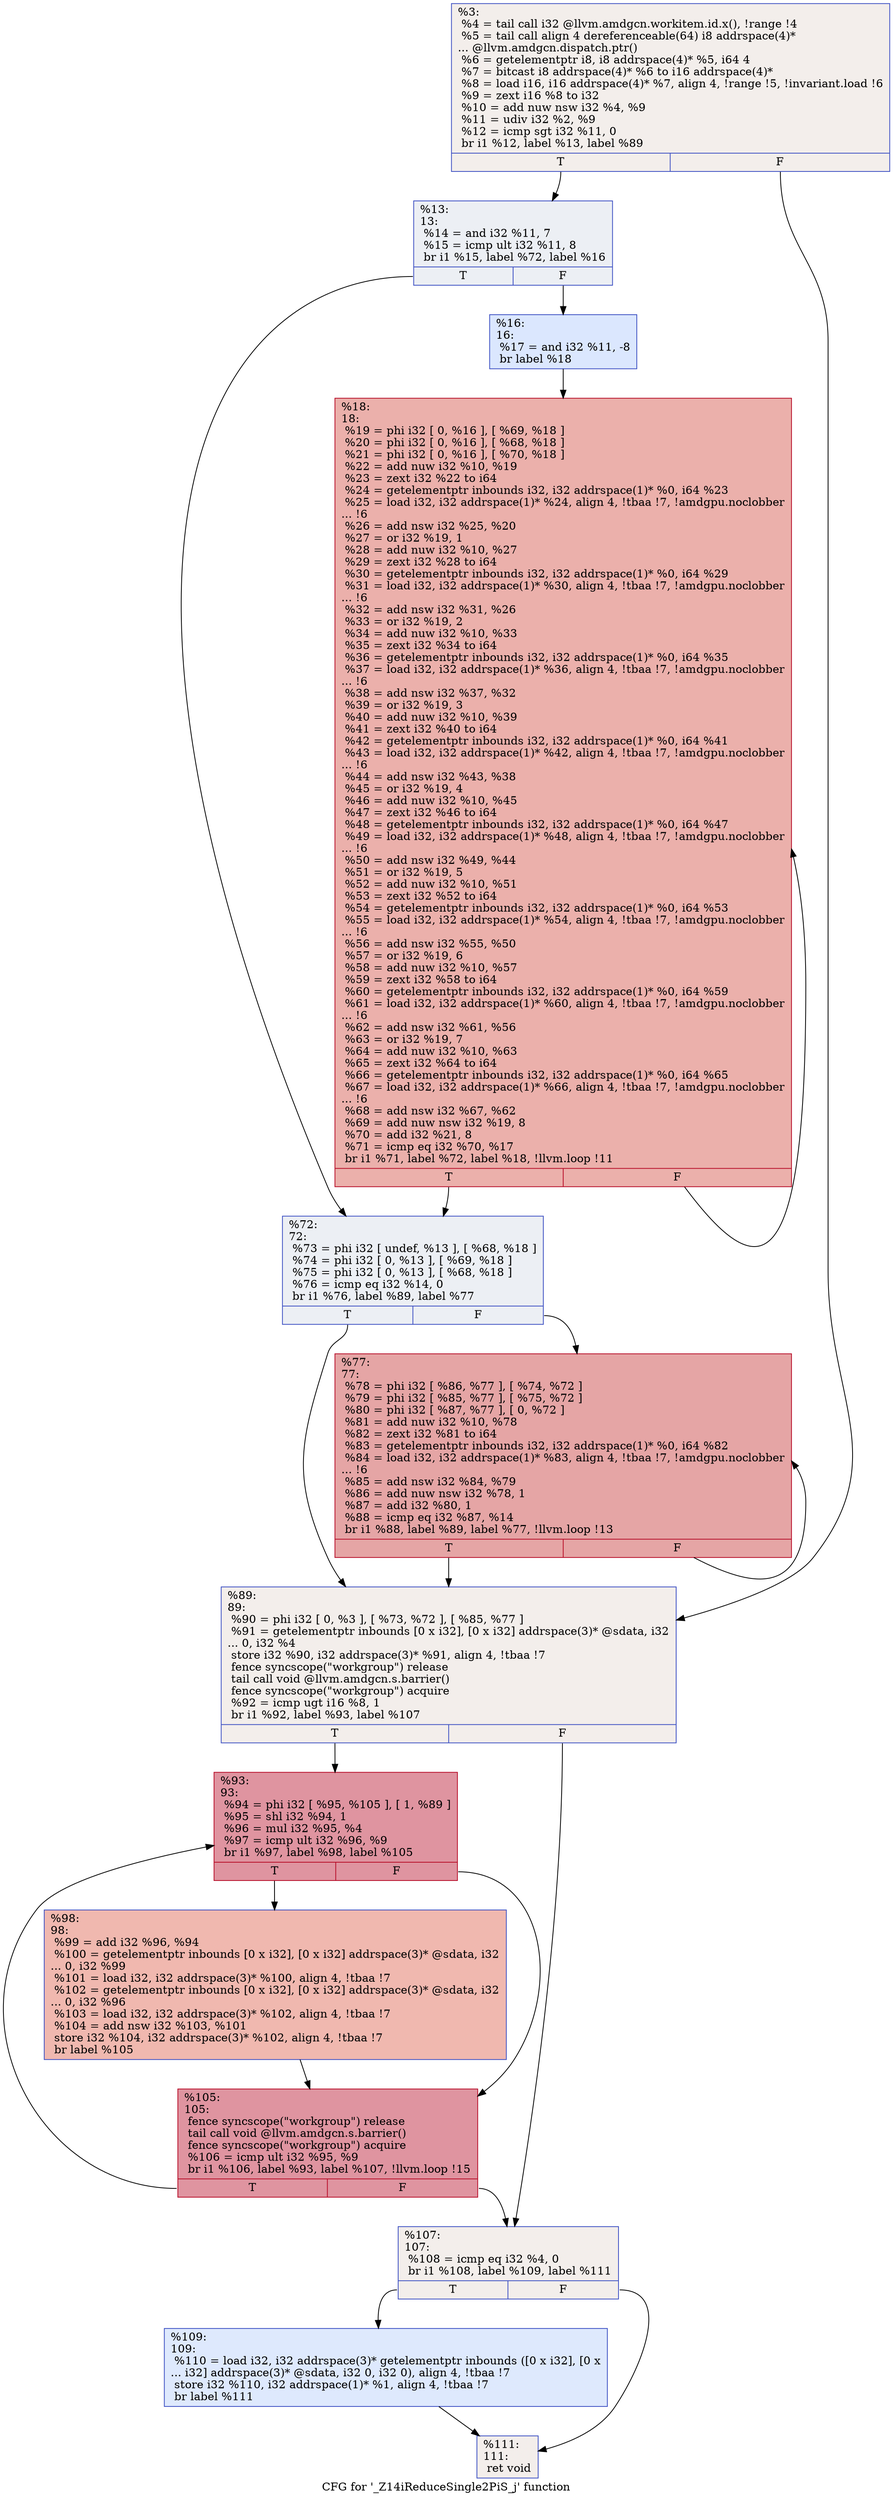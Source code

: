 digraph "CFG for '_Z14iReduceSingle2PiS_j' function" {
	label="CFG for '_Z14iReduceSingle2PiS_j' function";

	Node0x44fca80 [shape=record,color="#3d50c3ff", style=filled, fillcolor="#e5d8d170",label="{%3:\l  %4 = tail call i32 @llvm.amdgcn.workitem.id.x(), !range !4\l  %5 = tail call align 4 dereferenceable(64) i8 addrspace(4)*\l... @llvm.amdgcn.dispatch.ptr()\l  %6 = getelementptr i8, i8 addrspace(4)* %5, i64 4\l  %7 = bitcast i8 addrspace(4)* %6 to i16 addrspace(4)*\l  %8 = load i16, i16 addrspace(4)* %7, align 4, !range !5, !invariant.load !6\l  %9 = zext i16 %8 to i32\l  %10 = add nuw nsw i32 %4, %9\l  %11 = udiv i32 %2, %9\l  %12 = icmp sgt i32 %11, 0\l  br i1 %12, label %13, label %89\l|{<s0>T|<s1>F}}"];
	Node0x44fca80:s0 -> Node0x44fd810;
	Node0x44fca80:s1 -> Node0x44fe800;
	Node0x44fd810 [shape=record,color="#3d50c3ff", style=filled, fillcolor="#d4dbe670",label="{%13:\l13:                                               \l  %14 = and i32 %11, 7\l  %15 = icmp ult i32 %11, 8\l  br i1 %15, label %72, label %16\l|{<s0>T|<s1>F}}"];
	Node0x44fd810:s0 -> Node0x44feac0;
	Node0x44fd810:s1 -> Node0x44feb10;
	Node0x44feb10 [shape=record,color="#3d50c3ff", style=filled, fillcolor="#aec9fc70",label="{%16:\l16:                                               \l  %17 = and i32 %11, -8\l  br label %18\l}"];
	Node0x44feb10 -> Node0x44fe540;
	Node0x44fe540 [shape=record,color="#b70d28ff", style=filled, fillcolor="#d24b4070",label="{%18:\l18:                                               \l  %19 = phi i32 [ 0, %16 ], [ %69, %18 ]\l  %20 = phi i32 [ 0, %16 ], [ %68, %18 ]\l  %21 = phi i32 [ 0, %16 ], [ %70, %18 ]\l  %22 = add nuw i32 %10, %19\l  %23 = zext i32 %22 to i64\l  %24 = getelementptr inbounds i32, i32 addrspace(1)* %0, i64 %23\l  %25 = load i32, i32 addrspace(1)* %24, align 4, !tbaa !7, !amdgpu.noclobber\l... !6\l  %26 = add nsw i32 %25, %20\l  %27 = or i32 %19, 1\l  %28 = add nuw i32 %10, %27\l  %29 = zext i32 %28 to i64\l  %30 = getelementptr inbounds i32, i32 addrspace(1)* %0, i64 %29\l  %31 = load i32, i32 addrspace(1)* %30, align 4, !tbaa !7, !amdgpu.noclobber\l... !6\l  %32 = add nsw i32 %31, %26\l  %33 = or i32 %19, 2\l  %34 = add nuw i32 %10, %33\l  %35 = zext i32 %34 to i64\l  %36 = getelementptr inbounds i32, i32 addrspace(1)* %0, i64 %35\l  %37 = load i32, i32 addrspace(1)* %36, align 4, !tbaa !7, !amdgpu.noclobber\l... !6\l  %38 = add nsw i32 %37, %32\l  %39 = or i32 %19, 3\l  %40 = add nuw i32 %10, %39\l  %41 = zext i32 %40 to i64\l  %42 = getelementptr inbounds i32, i32 addrspace(1)* %0, i64 %41\l  %43 = load i32, i32 addrspace(1)* %42, align 4, !tbaa !7, !amdgpu.noclobber\l... !6\l  %44 = add nsw i32 %43, %38\l  %45 = or i32 %19, 4\l  %46 = add nuw i32 %10, %45\l  %47 = zext i32 %46 to i64\l  %48 = getelementptr inbounds i32, i32 addrspace(1)* %0, i64 %47\l  %49 = load i32, i32 addrspace(1)* %48, align 4, !tbaa !7, !amdgpu.noclobber\l... !6\l  %50 = add nsw i32 %49, %44\l  %51 = or i32 %19, 5\l  %52 = add nuw i32 %10, %51\l  %53 = zext i32 %52 to i64\l  %54 = getelementptr inbounds i32, i32 addrspace(1)* %0, i64 %53\l  %55 = load i32, i32 addrspace(1)* %54, align 4, !tbaa !7, !amdgpu.noclobber\l... !6\l  %56 = add nsw i32 %55, %50\l  %57 = or i32 %19, 6\l  %58 = add nuw i32 %10, %57\l  %59 = zext i32 %58 to i64\l  %60 = getelementptr inbounds i32, i32 addrspace(1)* %0, i64 %59\l  %61 = load i32, i32 addrspace(1)* %60, align 4, !tbaa !7, !amdgpu.noclobber\l... !6\l  %62 = add nsw i32 %61, %56\l  %63 = or i32 %19, 7\l  %64 = add nuw i32 %10, %63\l  %65 = zext i32 %64 to i64\l  %66 = getelementptr inbounds i32, i32 addrspace(1)* %0, i64 %65\l  %67 = load i32, i32 addrspace(1)* %66, align 4, !tbaa !7, !amdgpu.noclobber\l... !6\l  %68 = add nsw i32 %67, %62\l  %69 = add nuw nsw i32 %19, 8\l  %70 = add i32 %21, 8\l  %71 = icmp eq i32 %70, %17\l  br i1 %71, label %72, label %18, !llvm.loop !11\l|{<s0>T|<s1>F}}"];
	Node0x44fe540:s0 -> Node0x44feac0;
	Node0x44fe540:s1 -> Node0x44fe540;
	Node0x44feac0 [shape=record,color="#3d50c3ff", style=filled, fillcolor="#d4dbe670",label="{%72:\l72:                                               \l  %73 = phi i32 [ undef, %13 ], [ %68, %18 ]\l  %74 = phi i32 [ 0, %13 ], [ %69, %18 ]\l  %75 = phi i32 [ 0, %13 ], [ %68, %18 ]\l  %76 = icmp eq i32 %14, 0\l  br i1 %76, label %89, label %77\l|{<s0>T|<s1>F}}"];
	Node0x44feac0:s0 -> Node0x44fe800;
	Node0x44feac0:s1 -> Node0x4502810;
	Node0x4502810 [shape=record,color="#b70d28ff", style=filled, fillcolor="#c5333470",label="{%77:\l77:                                               \l  %78 = phi i32 [ %86, %77 ], [ %74, %72 ]\l  %79 = phi i32 [ %85, %77 ], [ %75, %72 ]\l  %80 = phi i32 [ %87, %77 ], [ 0, %72 ]\l  %81 = add nuw i32 %10, %78\l  %82 = zext i32 %81 to i64\l  %83 = getelementptr inbounds i32, i32 addrspace(1)* %0, i64 %82\l  %84 = load i32, i32 addrspace(1)* %83, align 4, !tbaa !7, !amdgpu.noclobber\l... !6\l  %85 = add nsw i32 %84, %79\l  %86 = add nuw nsw i32 %78, 1\l  %87 = add i32 %80, 1\l  %88 = icmp eq i32 %87, %14\l  br i1 %88, label %89, label %77, !llvm.loop !13\l|{<s0>T|<s1>F}}"];
	Node0x4502810:s0 -> Node0x44fe800;
	Node0x4502810:s1 -> Node0x4502810;
	Node0x44fe800 [shape=record,color="#3d50c3ff", style=filled, fillcolor="#e5d8d170",label="{%89:\l89:                                               \l  %90 = phi i32 [ 0, %3 ], [ %73, %72 ], [ %85, %77 ]\l  %91 = getelementptr inbounds [0 x i32], [0 x i32] addrspace(3)* @sdata, i32\l... 0, i32 %4\l  store i32 %90, i32 addrspace(3)* %91, align 4, !tbaa !7\l  fence syncscope(\"workgroup\") release\l  tail call void @llvm.amdgcn.s.barrier()\l  fence syncscope(\"workgroup\") acquire\l  %92 = icmp ugt i16 %8, 1\l  br i1 %92, label %93, label %107\l|{<s0>T|<s1>F}}"];
	Node0x44fe800:s0 -> Node0x4503610;
	Node0x44fe800:s1 -> Node0x45036a0;
	Node0x4503610 [shape=record,color="#b70d28ff", style=filled, fillcolor="#b70d2870",label="{%93:\l93:                                               \l  %94 = phi i32 [ %95, %105 ], [ 1, %89 ]\l  %95 = shl i32 %94, 1\l  %96 = mul i32 %95, %4\l  %97 = icmp ult i32 %96, %9\l  br i1 %97, label %98, label %105\l|{<s0>T|<s1>F}}"];
	Node0x4503610:s0 -> Node0x4503b00;
	Node0x4503610:s1 -> Node0x4503810;
	Node0x4503b00 [shape=record,color="#3d50c3ff", style=filled, fillcolor="#dc5d4a70",label="{%98:\l98:                                               \l  %99 = add i32 %96, %94\l  %100 = getelementptr inbounds [0 x i32], [0 x i32] addrspace(3)* @sdata, i32\l... 0, i32 %99\l  %101 = load i32, i32 addrspace(3)* %100, align 4, !tbaa !7\l  %102 = getelementptr inbounds [0 x i32], [0 x i32] addrspace(3)* @sdata, i32\l... 0, i32 %96\l  %103 = load i32, i32 addrspace(3)* %102, align 4, !tbaa !7\l  %104 = add nsw i32 %103, %101\l  store i32 %104, i32 addrspace(3)* %102, align 4, !tbaa !7\l  br label %105\l}"];
	Node0x4503b00 -> Node0x4503810;
	Node0x4503810 [shape=record,color="#b70d28ff", style=filled, fillcolor="#b70d2870",label="{%105:\l105:                                              \l  fence syncscope(\"workgroup\") release\l  tail call void @llvm.amdgcn.s.barrier()\l  fence syncscope(\"workgroup\") acquire\l  %106 = icmp ult i32 %95, %9\l  br i1 %106, label %93, label %107, !llvm.loop !15\l|{<s0>T|<s1>F}}"];
	Node0x4503810:s0 -> Node0x4503610;
	Node0x4503810:s1 -> Node0x45036a0;
	Node0x45036a0 [shape=record,color="#3d50c3ff", style=filled, fillcolor="#e5d8d170",label="{%107:\l107:                                              \l  %108 = icmp eq i32 %4, 0\l  br i1 %108, label %109, label %111\l|{<s0>T|<s1>F}}"];
	Node0x45036a0:s0 -> Node0x45044c0;
	Node0x45036a0:s1 -> Node0x4504510;
	Node0x45044c0 [shape=record,color="#3d50c3ff", style=filled, fillcolor="#b5cdfa70",label="{%109:\l109:                                              \l  %110 = load i32, i32 addrspace(3)* getelementptr inbounds ([0 x i32], [0 x\l... i32] addrspace(3)* @sdata, i32 0, i32 0), align 4, !tbaa !7\l  store i32 %110, i32 addrspace(1)* %1, align 4, !tbaa !7\l  br label %111\l}"];
	Node0x45044c0 -> Node0x4504510;
	Node0x4504510 [shape=record,color="#3d50c3ff", style=filled, fillcolor="#e5d8d170",label="{%111:\l111:                                              \l  ret void\l}"];
}
